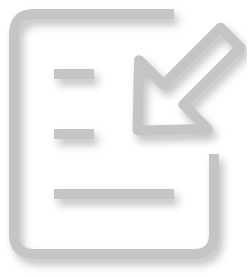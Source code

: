 <mxfile>
    <diagram id="d1Vf5ni6R78H1-z6wwwt" name="import-item-dark">
        <mxGraphModel dx="568" dy="390" grid="1" gridSize="10" guides="1" tooltips="1" connect="1" arrows="1" fold="1" page="1" pageScale="1" pageWidth="827" pageHeight="1169" math="0" shadow="0">
            <root>
                <mxCell id="0"/>
                <mxCell id="1" parent="0"/>
                <mxCell id="7" value="" style="shape=flexArrow;endArrow=classic;html=1;shadow=1;strokeWidth=5;endWidth=29.667;endSize=6.8;strokeColor=#C5C5C5;" parent="1" edge="1">
                    <mxGeometry width="50" height="50" relative="1" as="geometry">
                        <mxPoint x="350" y="90" as="sourcePoint"/>
                        <mxPoint x="300" y="140" as="targetPoint"/>
                    </mxGeometry>
                </mxCell>
                <mxCell id="8" value="" style="endArrow=none;html=1;shadow=1;strokeWidth=5;strokeColor=#C5C5C5;" parent="1" edge="1">
                    <mxGeometry width="50" height="50" relative="1" as="geometry">
                        <mxPoint x="260" y="110" as="sourcePoint"/>
                        <mxPoint x="280" y="110" as="targetPoint"/>
                    </mxGeometry>
                </mxCell>
                <mxCell id="9" value="" style="endArrow=none;html=1;shadow=1;strokeWidth=5;strokeColor=#C5C5C5;" parent="1" edge="1">
                    <mxGeometry width="50" height="50" relative="1" as="geometry">
                        <mxPoint x="260" y="140" as="sourcePoint"/>
                        <mxPoint x="280" y="140" as="targetPoint"/>
                    </mxGeometry>
                </mxCell>
                <mxCell id="10" value="" style="endArrow=none;html=1;shadow=1;strokeWidth=5;strokeColor=#C5C5C5;" parent="1" edge="1">
                    <mxGeometry width="50" height="50" relative="1" as="geometry">
                        <mxPoint x="260" y="170" as="sourcePoint"/>
                        <mxPoint x="320" y="170" as="targetPoint"/>
                    </mxGeometry>
                </mxCell>
                <mxCell id="EgPGDEHKRDguqQC76L09-10" value="" style="endArrow=none;html=1;shadow=1;strokeWidth=5;strokeColor=#C5C5C5;startFill=1;" parent="1" edge="1">
                    <mxGeometry width="50" height="50" relative="1" as="geometry">
                        <mxPoint x="320" y="80" as="sourcePoint"/>
                        <mxPoint x="340" y="150" as="targetPoint"/>
                        <Array as="points">
                            <mxPoint x="240" y="80"/>
                            <mxPoint x="240" y="200"/>
                            <mxPoint x="340" y="200"/>
                        </Array>
                    </mxGeometry>
                </mxCell>
            </root>
        </mxGraphModel>
    </diagram>
    <diagram name="import-item-light" id="3wrOh9t4t8ao-XNVQQo0">
        <mxGraphModel dx="568" dy="390" grid="1" gridSize="10" guides="1" tooltips="1" connect="1" arrows="1" fold="1" page="1" pageScale="1" pageWidth="827" pageHeight="1169" math="0" shadow="0">
            <root>
                <mxCell id="XX3P60BSUJcUzhxhgirL-0"/>
                <mxCell id="XX3P60BSUJcUzhxhgirL-1" parent="XX3P60BSUJcUzhxhgirL-0"/>
                <mxCell id="XX3P60BSUJcUzhxhgirL-2" value="" style="shape=flexArrow;endArrow=classic;html=1;shadow=1;strokeWidth=5;endWidth=29.667;endSize=6.8;strokeColor=#424242;" parent="XX3P60BSUJcUzhxhgirL-1" edge="1">
                    <mxGeometry width="50" height="50" relative="1" as="geometry">
                        <mxPoint x="350" y="90" as="sourcePoint"/>
                        <mxPoint x="300" y="140" as="targetPoint"/>
                    </mxGeometry>
                </mxCell>
                <mxCell id="XX3P60BSUJcUzhxhgirL-3" value="" style="endArrow=none;html=1;shadow=1;strokeWidth=5;strokeColor=#424242;" parent="XX3P60BSUJcUzhxhgirL-1" edge="1">
                    <mxGeometry width="50" height="50" relative="1" as="geometry">
                        <mxPoint x="260" y="110" as="sourcePoint"/>
                        <mxPoint x="280" y="110" as="targetPoint"/>
                    </mxGeometry>
                </mxCell>
                <mxCell id="XX3P60BSUJcUzhxhgirL-4" value="" style="endArrow=none;html=1;shadow=1;strokeWidth=5;strokeColor=#424242;" parent="XX3P60BSUJcUzhxhgirL-1" edge="1">
                    <mxGeometry width="50" height="50" relative="1" as="geometry">
                        <mxPoint x="260" y="140" as="sourcePoint"/>
                        <mxPoint x="280" y="140" as="targetPoint"/>
                    </mxGeometry>
                </mxCell>
                <mxCell id="XX3P60BSUJcUzhxhgirL-5" value="" style="endArrow=none;html=1;shadow=1;strokeWidth=5;strokeColor=#424242;" parent="XX3P60BSUJcUzhxhgirL-1" edge="1">
                    <mxGeometry width="50" height="50" relative="1" as="geometry">
                        <mxPoint x="260" y="170" as="sourcePoint"/>
                        <mxPoint x="320" y="170" as="targetPoint"/>
                    </mxGeometry>
                </mxCell>
                <mxCell id="XX3P60BSUJcUzhxhgirL-6" value="" style="endArrow=none;html=1;shadow=1;strokeWidth=5;strokeColor=#424242;startFill=1;" parent="XX3P60BSUJcUzhxhgirL-1" edge="1">
                    <mxGeometry width="50" height="50" relative="1" as="geometry">
                        <mxPoint x="320" y="80" as="sourcePoint"/>
                        <mxPoint x="340" y="150" as="targetPoint"/>
                        <Array as="points">
                            <mxPoint x="240" y="80"/>
                            <mxPoint x="240" y="200"/>
                            <mxPoint x="340" y="200"/>
                        </Array>
                    </mxGeometry>
                </mxCell>
            </root>
        </mxGraphModel>
    </diagram>
    <diagram name="export-item-dark" id="Z6KvvhvsSg3WqfnQcHI3">
        <mxGraphModel dx="546" dy="390" grid="1" gridSize="10" guides="1" tooltips="1" connect="1" arrows="1" fold="1" page="1" pageScale="1" pageWidth="827" pageHeight="1169" math="0" shadow="0">
            <root>
                <mxCell id="9REPYHk7dEee_f_ByZAl-0"/>
                <mxCell id="9REPYHk7dEee_f_ByZAl-1" parent="9REPYHk7dEee_f_ByZAl-0"/>
                <mxCell id="9REPYHk7dEee_f_ByZAl-6" value="" style="shape=flexArrow;endArrow=classic;html=1;shadow=1;strokeWidth=5;endWidth=29.667;endSize=6.8;strokeColor=#C5C5C5;" parent="9REPYHk7dEee_f_ByZAl-1" edge="1">
                    <mxGeometry width="50" height="50" relative="1" as="geometry">
                        <mxPoint x="300" y="140" as="sourcePoint"/>
                        <mxPoint x="350" y="90" as="targetPoint"/>
                    </mxGeometry>
                </mxCell>
                <mxCell id="9REPYHk7dEee_f_ByZAl-7" value="" style="endArrow=none;html=1;shadow=1;strokeWidth=5;strokeColor=#C5C5C5;" parent="9REPYHk7dEee_f_ByZAl-1" edge="1">
                    <mxGeometry width="50" height="50" relative="1" as="geometry">
                        <mxPoint x="260" y="110" as="sourcePoint"/>
                        <mxPoint x="280" y="110" as="targetPoint"/>
                    </mxGeometry>
                </mxCell>
                <mxCell id="9REPYHk7dEee_f_ByZAl-8" value="" style="endArrow=none;html=1;shadow=1;strokeWidth=5;strokeColor=#C5C5C5;" parent="9REPYHk7dEee_f_ByZAl-1" edge="1">
                    <mxGeometry width="50" height="50" relative="1" as="geometry">
                        <mxPoint x="260" y="140" as="sourcePoint"/>
                        <mxPoint x="280" y="140" as="targetPoint"/>
                    </mxGeometry>
                </mxCell>
                <mxCell id="9REPYHk7dEee_f_ByZAl-9" value="" style="endArrow=none;html=1;shadow=1;strokeWidth=5;strokeColor=#C5C5C5;" parent="9REPYHk7dEee_f_ByZAl-1" edge="1">
                    <mxGeometry width="50" height="50" relative="1" as="geometry">
                        <mxPoint x="260" y="170" as="sourcePoint"/>
                        <mxPoint x="320" y="170" as="targetPoint"/>
                    </mxGeometry>
                </mxCell>
                <mxCell id="9wj1NNop0ACd8XqKPdgP-0" value="" style="endArrow=none;html=1;shadow=1;strokeWidth=5;strokeColor=#C5C5C5;startFill=1;" parent="9REPYHk7dEee_f_ByZAl-1" edge="1">
                    <mxGeometry width="50" height="50" relative="1" as="geometry">
                        <mxPoint x="320" y="80" as="sourcePoint"/>
                        <mxPoint x="340" y="150" as="targetPoint"/>
                        <Array as="points">
                            <mxPoint x="240" y="80"/>
                            <mxPoint x="240" y="200"/>
                            <mxPoint x="340" y="200"/>
                        </Array>
                    </mxGeometry>
                </mxCell>
            </root>
        </mxGraphModel>
    </diagram>
    <diagram name="export-item-light" id="zKC1dbDH3QUdplxJ0NLK">
        <mxGraphModel dx="568" dy="390" grid="1" gridSize="10" guides="1" tooltips="1" connect="1" arrows="1" fold="1" page="1" pageScale="1" pageWidth="827" pageHeight="1169" math="0" shadow="0">
            <root>
                <mxCell id="5OchJXxzCPB7Zaf2kNzd-0"/>
                <mxCell id="5OchJXxzCPB7Zaf2kNzd-1" parent="5OchJXxzCPB7Zaf2kNzd-0"/>
                <mxCell id="5OchJXxzCPB7Zaf2kNzd-2" value="" style="shape=flexArrow;endArrow=classic;html=1;shadow=1;strokeWidth=5;endWidth=29.667;endSize=6.8;strokeColor=#424242;" parent="5OchJXxzCPB7Zaf2kNzd-1" edge="1">
                    <mxGeometry width="50" height="50" relative="1" as="geometry">
                        <mxPoint x="300" y="140" as="sourcePoint"/>
                        <mxPoint x="350" y="90" as="targetPoint"/>
                    </mxGeometry>
                </mxCell>
                <mxCell id="5OchJXxzCPB7Zaf2kNzd-3" value="" style="endArrow=none;html=1;shadow=1;strokeWidth=5;strokeColor=#424242;" parent="5OchJXxzCPB7Zaf2kNzd-1" edge="1">
                    <mxGeometry width="50" height="50" relative="1" as="geometry">
                        <mxPoint x="260" y="110" as="sourcePoint"/>
                        <mxPoint x="280" y="110" as="targetPoint"/>
                    </mxGeometry>
                </mxCell>
                <mxCell id="5OchJXxzCPB7Zaf2kNzd-4" value="" style="endArrow=none;html=1;shadow=1;strokeWidth=5;strokeColor=#424242;" parent="5OchJXxzCPB7Zaf2kNzd-1" edge="1">
                    <mxGeometry width="50" height="50" relative="1" as="geometry">
                        <mxPoint x="260" y="140" as="sourcePoint"/>
                        <mxPoint x="280" y="140" as="targetPoint"/>
                    </mxGeometry>
                </mxCell>
                <mxCell id="5OchJXxzCPB7Zaf2kNzd-5" value="" style="endArrow=none;html=1;shadow=1;strokeWidth=5;strokeColor=#424242;" parent="5OchJXxzCPB7Zaf2kNzd-1" edge="1">
                    <mxGeometry width="50" height="50" relative="1" as="geometry">
                        <mxPoint x="260" y="170" as="sourcePoint"/>
                        <mxPoint x="320" y="170" as="targetPoint"/>
                    </mxGeometry>
                </mxCell>
                <mxCell id="5OchJXxzCPB7Zaf2kNzd-6" value="" style="endArrow=none;html=1;shadow=1;strokeWidth=5;strokeColor=#424242;startFill=1;" parent="5OchJXxzCPB7Zaf2kNzd-1" edge="1">
                    <mxGeometry width="50" height="50" relative="1" as="geometry">
                        <mxPoint x="320" y="80" as="sourcePoint"/>
                        <mxPoint x="340" y="150" as="targetPoint"/>
                        <Array as="points">
                            <mxPoint x="240" y="80"/>
                            <mxPoint x="240" y="200"/>
                            <mxPoint x="340" y="200"/>
                        </Array>
                    </mxGeometry>
                </mxCell>
            </root>
        </mxGraphModel>
    </diagram>
    <diagram name="extension-icon-color-variations" id="BaZeV9fq2vhN5JnByOL2">
        <mxGraphModel dx="568" dy="390" grid="1" gridSize="10" guides="1" tooltips="1" connect="1" arrows="1" fold="1" page="1" pageScale="1" pageWidth="827" pageHeight="1169" math="0" shadow="0">
            <root>
                <mxCell id="Bjd-qCBAgUnxVv_4UPg--0"/>
                <mxCell id="Bjd-qCBAgUnxVv_4UPg--1" parent="Bjd-qCBAgUnxVv_4UPg--0"/>
                <mxCell id="7aSsaVsurinMcMzvWNX8-2" value="" style="whiteSpace=wrap;html=1;aspect=fixed;strokeColor=none;strokeWidth=2;fontFamily=Verdana;fontSize=10;fillColor=#164F8E;gradientColor=none;rounded=1;arcSize=11;" parent="Bjd-qCBAgUnxVv_4UPg--1" vertex="1">
                    <mxGeometry x="429.63" y="260" width="90" height="90" as="geometry"/>
                </mxCell>
                <mxCell id="7aSsaVsurinMcMzvWNX8-3" value="Ext. Manager" style="text;html=1;strokeColor=none;fillColor=none;align=center;verticalAlign=middle;whiteSpace=wrap;rounded=0;strokeWidth=2;spacing=1;fontFamily=Verdana;fontStyle=1;fontSize=10;fontColor=#FFFFFF;" parent="Bjd-qCBAgUnxVv_4UPg--1" vertex="1">
                    <mxGeometry x="434.63" y="331" width="80" height="14" as="geometry"/>
                </mxCell>
                <mxCell id="7aSsaVsurinMcMzvWNX8-15" value="" style="group" parent="Bjd-qCBAgUnxVv_4UPg--1" vertex="1" connectable="0">
                    <mxGeometry x="443.707" y="265.577" width="61.838" height="62.423" as="geometry"/>
                </mxCell>
                <mxCell id="7aSsaVsurinMcMzvWNX8-6" value="" style="rounded=0;whiteSpace=wrap;html=1;strokeWidth=2;fillColor=#28B3E6;fontColor=#000000;strokeColor=none;rotation=60;" parent="7aSsaVsurinMcMzvWNX8-15" vertex="1">
                    <mxGeometry x="2.793" y="35.425" width="15.256" height="15.258" as="geometry"/>
                </mxCell>
                <mxCell id="7aSsaVsurinMcMzvWNX8-7" value="" style="rounded=0;whiteSpace=wrap;html=1;strokeWidth=2;fillColor=#28B3E6;fontColor=#000000;strokeColor=none;" parent="7aSsaVsurinMcMzvWNX8-15" vertex="1">
                    <mxGeometry x="23.376" y="47.165" width="15.256" height="15.258" as="geometry"/>
                </mxCell>
                <mxCell id="7aSsaVsurinMcMzvWNX8-8" value="" style="rounded=0;whiteSpace=wrap;html=1;strokeWidth=2;fillColor=#28B3E6;fontColor=#000000;strokeColor=none;rotation=30;" parent="7aSsaVsurinMcMzvWNX8-15" vertex="1">
                    <mxGeometry x="43.789" y="35.425" width="15.256" height="15.258" as="geometry"/>
                </mxCell>
                <mxCell id="7aSsaVsurinMcMzvWNX8-9" value="" style="rounded=0;whiteSpace=wrap;html=1;strokeWidth=2;fillColor=#28B3E6;fontColor=#000000;strokeColor=none;rotation=-60;" parent="7aSsaVsurinMcMzvWNX8-15" vertex="1">
                    <mxGeometry x="2.793" y="11.68" width="15.256" height="15.258" as="geometry"/>
                </mxCell>
                <mxCell id="7aSsaVsurinMcMzvWNX8-10" value="" style="rounded=0;whiteSpace=wrap;html=1;strokeWidth=2;fillColor=#28B3E6;fontColor=#000000;strokeColor=none;" parent="7aSsaVsurinMcMzvWNX8-15" vertex="1">
                    <mxGeometry x="23.376" width="15.256" height="15.258" as="geometry"/>
                </mxCell>
                <mxCell id="7aSsaVsurinMcMzvWNX8-11" value="" style="rounded=0;whiteSpace=wrap;html=1;strokeWidth=2;fillColor=#FFFFFF;fontColor=#000000;strokeColor=none;rotation=-30;direction=south;" parent="7aSsaVsurinMcMzvWNX8-15" vertex="1">
                    <mxGeometry x="43.786" y="11.683" width="15.258" height="15.256" as="geometry"/>
                </mxCell>
                <mxCell id="7aSsaVsurinMcMzvWNX8-16" value="" style="whiteSpace=wrap;html=1;aspect=fixed;strokeColor=none;strokeWidth=2;fontFamily=Verdana;fontSize=10;fillColor=#CB6471;gradientColor=none;rounded=1;arcSize=11;" parent="Bjd-qCBAgUnxVv_4UPg--1" vertex="1">
                    <mxGeometry x="540" y="260" width="90" height="90" as="geometry"/>
                </mxCell>
                <mxCell id="7aSsaVsurinMcMzvWNX8-17" value="Ext. Manager" style="text;html=1;strokeColor=none;fillColor=none;align=center;verticalAlign=middle;whiteSpace=wrap;rounded=0;strokeWidth=2;spacing=1;fontFamily=Verdana;fontStyle=1;fontSize=10;fontColor=#FFFFFF;" parent="Bjd-qCBAgUnxVv_4UPg--1" vertex="1">
                    <mxGeometry x="545" y="331" width="80" height="14" as="geometry"/>
                </mxCell>
                <mxCell id="7aSsaVsurinMcMzvWNX8-18" value="" style="group" parent="Bjd-qCBAgUnxVv_4UPg--1" vertex="1" connectable="0">
                    <mxGeometry x="554.077" y="265.577" width="61.838" height="62.423" as="geometry"/>
                </mxCell>
                <mxCell id="7aSsaVsurinMcMzvWNX8-19" value="" style="rounded=0;whiteSpace=wrap;html=1;strokeWidth=2;fillColor=#F6C2B5;fontColor=#000000;strokeColor=none;rotation=60;" parent="7aSsaVsurinMcMzvWNX8-18" vertex="1">
                    <mxGeometry x="2.793" y="35.425" width="15.256" height="15.258" as="geometry"/>
                </mxCell>
                <mxCell id="7aSsaVsurinMcMzvWNX8-20" value="" style="rounded=0;whiteSpace=wrap;html=1;strokeWidth=2;fillColor=#F6C2B5;fontColor=#000000;strokeColor=none;" parent="7aSsaVsurinMcMzvWNX8-18" vertex="1">
                    <mxGeometry x="23.376" y="47.165" width="15.256" height="15.258" as="geometry"/>
                </mxCell>
                <mxCell id="7aSsaVsurinMcMzvWNX8-21" value="" style="rounded=0;whiteSpace=wrap;html=1;strokeWidth=2;fillColor=#F6C2B5;fontColor=#000000;strokeColor=none;rotation=30;" parent="7aSsaVsurinMcMzvWNX8-18" vertex="1">
                    <mxGeometry x="43.789" y="35.425" width="15.256" height="15.258" as="geometry"/>
                </mxCell>
                <mxCell id="7aSsaVsurinMcMzvWNX8-22" value="" style="rounded=0;whiteSpace=wrap;html=1;strokeWidth=2;fillColor=#F6C2B5;fontColor=#000000;strokeColor=none;rotation=-60;" parent="7aSsaVsurinMcMzvWNX8-18" vertex="1">
                    <mxGeometry x="2.793" y="11.68" width="15.256" height="15.258" as="geometry"/>
                </mxCell>
                <mxCell id="7aSsaVsurinMcMzvWNX8-23" value="" style="rounded=0;whiteSpace=wrap;html=1;strokeWidth=2;fillColor=#F6C2B5;fontColor=#000000;strokeColor=none;" parent="7aSsaVsurinMcMzvWNX8-18" vertex="1">
                    <mxGeometry x="23.376" width="15.256" height="15.258" as="geometry"/>
                </mxCell>
                <mxCell id="7aSsaVsurinMcMzvWNX8-24" value="" style="rounded=0;whiteSpace=wrap;html=1;strokeWidth=2;fillColor=#FFFFFF;fontColor=#000000;strokeColor=none;rotation=-30;direction=south;" parent="7aSsaVsurinMcMzvWNX8-18" vertex="1">
                    <mxGeometry x="43.786" y="11.683" width="15.258" height="15.256" as="geometry"/>
                </mxCell>
                <mxCell id="7aSsaVsurinMcMzvWNX8-25" value="" style="whiteSpace=wrap;html=1;aspect=fixed;strokeColor=none;strokeWidth=2;fontFamily=Verdana;fontSize=10;fillColor=#583B6F;gradientColor=none;rounded=1;arcSize=11;" parent="Bjd-qCBAgUnxVv_4UPg--1" vertex="1">
                    <mxGeometry x="650" y="260" width="90" height="90" as="geometry"/>
                </mxCell>
                <mxCell id="7aSsaVsurinMcMzvWNX8-26" value="Ext. Manager" style="text;html=1;strokeColor=none;fillColor=none;align=center;verticalAlign=middle;whiteSpace=wrap;rounded=0;strokeWidth=2;spacing=1;fontFamily=Verdana;fontStyle=1;fontSize=10;fontColor=#FFFFFF;" parent="Bjd-qCBAgUnxVv_4UPg--1" vertex="1">
                    <mxGeometry x="655" y="331" width="80" height="14" as="geometry"/>
                </mxCell>
                <mxCell id="7aSsaVsurinMcMzvWNX8-27" value="" style="group" parent="Bjd-qCBAgUnxVv_4UPg--1" vertex="1" connectable="0">
                    <mxGeometry x="664.077" y="265.577" width="61.838" height="62.423" as="geometry"/>
                </mxCell>
                <mxCell id="7aSsaVsurinMcMzvWNX8-28" value="" style="rounded=0;whiteSpace=wrap;html=1;strokeWidth=2;fillColor=#BAA1EC;fontColor=#000000;strokeColor=none;rotation=60;" parent="7aSsaVsurinMcMzvWNX8-27" vertex="1">
                    <mxGeometry x="2.793" y="35.425" width="15.256" height="15.258" as="geometry"/>
                </mxCell>
                <mxCell id="7aSsaVsurinMcMzvWNX8-29" value="" style="rounded=0;whiteSpace=wrap;html=1;strokeWidth=2;fillColor=#BAA1EC;fontColor=#000000;strokeColor=none;" parent="7aSsaVsurinMcMzvWNX8-27" vertex="1">
                    <mxGeometry x="23.376" y="47.165" width="15.256" height="15.258" as="geometry"/>
                </mxCell>
                <mxCell id="7aSsaVsurinMcMzvWNX8-30" value="" style="rounded=0;whiteSpace=wrap;html=1;strokeWidth=2;fillColor=#BAA1EC;fontColor=#000000;strokeColor=none;rotation=30;" parent="7aSsaVsurinMcMzvWNX8-27" vertex="1">
                    <mxGeometry x="43.789" y="35.425" width="15.256" height="15.258" as="geometry"/>
                </mxCell>
                <mxCell id="7aSsaVsurinMcMzvWNX8-31" value="" style="rounded=0;whiteSpace=wrap;html=1;strokeWidth=2;fillColor=#BAA1EC;fontColor=#000000;strokeColor=none;rotation=-60;" parent="7aSsaVsurinMcMzvWNX8-27" vertex="1">
                    <mxGeometry x="2.793" y="11.68" width="15.256" height="15.258" as="geometry"/>
                </mxCell>
                <mxCell id="7aSsaVsurinMcMzvWNX8-32" value="" style="rounded=0;whiteSpace=wrap;html=1;strokeWidth=2;fillColor=#BAA1EC;fontColor=#000000;strokeColor=none;" parent="7aSsaVsurinMcMzvWNX8-27" vertex="1">
                    <mxGeometry x="23.376" width="15.256" height="15.258" as="geometry"/>
                </mxCell>
                <mxCell id="7aSsaVsurinMcMzvWNX8-33" value="" style="rounded=0;whiteSpace=wrap;html=1;strokeWidth=2;fillColor=#FFFFFF;fontColor=#000000;strokeColor=none;rotation=-30;direction=south;" parent="7aSsaVsurinMcMzvWNX8-27" vertex="1">
                    <mxGeometry x="43.786" y="11.683" width="15.258" height="15.256" as="geometry"/>
                </mxCell>
                <mxCell id="7aSsaVsurinMcMzvWNX8-34" value="" style="whiteSpace=wrap;html=1;aspect=fixed;strokeColor=none;strokeWidth=2;fontFamily=Verdana;fontSize=10;fillColor=#C24727;gradientColor=none;rounded=1;arcSize=11;" parent="Bjd-qCBAgUnxVv_4UPg--1" vertex="1">
                    <mxGeometry x="760" y="260" width="90" height="90" as="geometry"/>
                </mxCell>
                <mxCell id="7aSsaVsurinMcMzvWNX8-35" value="Ext. Manager" style="text;html=1;strokeColor=none;fillColor=none;align=center;verticalAlign=middle;whiteSpace=wrap;rounded=0;strokeWidth=2;spacing=1;fontFamily=Verdana;fontStyle=1;fontSize=10;fontColor=#FFFFFF;" parent="Bjd-qCBAgUnxVv_4UPg--1" vertex="1">
                    <mxGeometry x="765" y="331" width="80" height="14" as="geometry"/>
                </mxCell>
                <mxCell id="7aSsaVsurinMcMzvWNX8-36" value="" style="group" parent="Bjd-qCBAgUnxVv_4UPg--1" vertex="1" connectable="0">
                    <mxGeometry x="774.077" y="265.577" width="61.838" height="62.423" as="geometry"/>
                </mxCell>
                <mxCell id="7aSsaVsurinMcMzvWNX8-37" value="" style="rounded=0;whiteSpace=wrap;html=1;strokeWidth=2;fillColor=#FAA561;fontColor=#000000;strokeColor=none;rotation=60;" parent="7aSsaVsurinMcMzvWNX8-36" vertex="1">
                    <mxGeometry x="2.793" y="35.425" width="15.256" height="15.258" as="geometry"/>
                </mxCell>
                <mxCell id="7aSsaVsurinMcMzvWNX8-38" value="" style="rounded=0;whiteSpace=wrap;html=1;strokeWidth=2;fillColor=#FAA561;fontColor=#000000;strokeColor=none;" parent="7aSsaVsurinMcMzvWNX8-36" vertex="1">
                    <mxGeometry x="23.376" y="47.165" width="15.256" height="15.258" as="geometry"/>
                </mxCell>
                <mxCell id="7aSsaVsurinMcMzvWNX8-39" value="" style="rounded=0;whiteSpace=wrap;html=1;strokeWidth=2;fillColor=#FAA561;fontColor=#000000;strokeColor=none;rotation=30;" parent="7aSsaVsurinMcMzvWNX8-36" vertex="1">
                    <mxGeometry x="43.789" y="35.425" width="15.256" height="15.258" as="geometry"/>
                </mxCell>
                <mxCell id="7aSsaVsurinMcMzvWNX8-40" value="" style="rounded=0;whiteSpace=wrap;html=1;strokeWidth=2;fillColor=#FAA561;fontColor=#000000;strokeColor=none;rotation=-60;" parent="7aSsaVsurinMcMzvWNX8-36" vertex="1">
                    <mxGeometry x="2.793" y="11.68" width="15.256" height="15.258" as="geometry"/>
                </mxCell>
                <mxCell id="7aSsaVsurinMcMzvWNX8-41" value="" style="rounded=0;whiteSpace=wrap;html=1;strokeWidth=2;fillColor=#FAA561;fontColor=#000000;strokeColor=none;" parent="7aSsaVsurinMcMzvWNX8-36" vertex="1">
                    <mxGeometry x="23.376" width="15.256" height="15.258" as="geometry"/>
                </mxCell>
                <mxCell id="7aSsaVsurinMcMzvWNX8-42" value="" style="rounded=0;whiteSpace=wrap;html=1;strokeWidth=2;fillColor=#FFFFFF;fontColor=#000000;strokeColor=none;rotation=-30;direction=south;" parent="7aSsaVsurinMcMzvWNX8-36" vertex="1">
                    <mxGeometry x="43.786" y="11.683" width="15.258" height="15.256" as="geometry"/>
                </mxCell>
            </root>
        </mxGraphModel>
    </diagram>
    <diagram name="extension-icon-hexa" id="lgciRvUB4K7vCwkx6zSC">
        <mxGraphModel dx="546" dy="390" grid="1" gridSize="10" guides="1" tooltips="1" connect="1" arrows="1" fold="1" page="1" pageScale="1" pageWidth="827" pageHeight="1169" math="0" shadow="0">
            <root>
                <mxCell id="gL4hzVY4K2pZvKCukvaL-0"/>
                <mxCell id="gL4hzVY4K2pZvKCukvaL-1" parent="gL4hzVY4K2pZvKCukvaL-0"/>
                <mxCell id="gL4hzVY4K2pZvKCukvaL-20" value="" style="whiteSpace=wrap;html=1;aspect=fixed;strokeColor=none;strokeWidth=2;fontFamily=Verdana;fontSize=10;fillColor=#583B6F;gradientColor=none;rounded=1;arcSize=11;" parent="gL4hzVY4K2pZvKCukvaL-1" vertex="1">
                    <mxGeometry x="40" y="40" width="90" height="90" as="geometry"/>
                </mxCell>
                <mxCell id="gL4hzVY4K2pZvKCukvaL-21" value="Ext. Manager" style="text;html=1;strokeColor=none;fillColor=none;align=center;verticalAlign=middle;whiteSpace=wrap;rounded=0;strokeWidth=2;spacing=1;fontFamily=Verdana;fontStyle=1;fontSize=10;fontColor=#FFFFFF;" parent="gL4hzVY4K2pZvKCukvaL-1" vertex="1">
                    <mxGeometry x="45" y="111" width="80" height="14" as="geometry"/>
                </mxCell>
                <mxCell id="gL4hzVY4K2pZvKCukvaL-22" value="" style="group" parent="gL4hzVY4K2pZvKCukvaL-1" vertex="1" connectable="0">
                    <mxGeometry x="54.077" y="45.577" width="61.838" height="62.423" as="geometry"/>
                </mxCell>
                <mxCell id="gL4hzVY4K2pZvKCukvaL-23" value="" style="rounded=0;whiteSpace=wrap;html=1;strokeWidth=2;fillColor=#BAA1EC;fontColor=#000000;strokeColor=none;rotation=60;" parent="gL4hzVY4K2pZvKCukvaL-22" vertex="1">
                    <mxGeometry x="2.793" y="35.425" width="15.256" height="15.258" as="geometry"/>
                </mxCell>
                <mxCell id="gL4hzVY4K2pZvKCukvaL-24" value="" style="rounded=0;whiteSpace=wrap;html=1;strokeWidth=2;fillColor=#BAA1EC;fontColor=#000000;strokeColor=none;" parent="gL4hzVY4K2pZvKCukvaL-22" vertex="1">
                    <mxGeometry x="23.376" y="47.165" width="15.256" height="15.258" as="geometry"/>
                </mxCell>
                <mxCell id="gL4hzVY4K2pZvKCukvaL-25" value="" style="rounded=0;whiteSpace=wrap;html=1;strokeWidth=2;fillColor=#BAA1EC;fontColor=#000000;strokeColor=none;rotation=30;" parent="gL4hzVY4K2pZvKCukvaL-22" vertex="1">
                    <mxGeometry x="43.789" y="35.425" width="15.256" height="15.258" as="geometry"/>
                </mxCell>
                <mxCell id="gL4hzVY4K2pZvKCukvaL-26" value="" style="rounded=0;whiteSpace=wrap;html=1;strokeWidth=2;fillColor=#BAA1EC;fontColor=#000000;strokeColor=none;rotation=-60;" parent="gL4hzVY4K2pZvKCukvaL-22" vertex="1">
                    <mxGeometry x="2.793" y="11.68" width="15.256" height="15.258" as="geometry"/>
                </mxCell>
                <mxCell id="gL4hzVY4K2pZvKCukvaL-27" value="" style="rounded=0;whiteSpace=wrap;html=1;strokeWidth=2;fillColor=#BAA1EC;fontColor=#000000;strokeColor=none;" parent="gL4hzVY4K2pZvKCukvaL-22" vertex="1">
                    <mxGeometry x="23.376" width="15.256" height="15.258" as="geometry"/>
                </mxCell>
                <mxCell id="gL4hzVY4K2pZvKCukvaL-28" value="" style="rounded=0;whiteSpace=wrap;html=1;strokeWidth=2;fillColor=#FFFFFF;fontColor=#000000;strokeColor=none;rotation=-30;direction=south;" parent="gL4hzVY4K2pZvKCukvaL-22" vertex="1">
                    <mxGeometry x="43.786" y="11.683" width="15.258" height="15.256" as="geometry"/>
                </mxCell>
            </root>
        </mxGraphModel>
    </diagram>
    <diagram name="extension-view-icon-hexa" id="fzyDot3elTbHr1j0yJCl">
        <mxGraphModel dx="546" dy="390" grid="1" gridSize="10" guides="1" tooltips="1" connect="1" arrows="1" fold="1" page="1" pageScale="1" pageWidth="827" pageHeight="1169" math="0" shadow="0">
            <root>
                <mxCell id="OMoUAVMws5Ap_qjWi0hK-0"/>
                <mxCell id="OMoUAVMws5Ap_qjWi0hK-1" parent="OMoUAVMws5Ap_qjWi0hK-0"/>
                <mxCell id="OMoUAVMws5Ap_qjWi0hK-4" value="" style="group" parent="OMoUAVMws5Ap_qjWi0hK-1" vertex="1" connectable="0">
                    <mxGeometry x="54.077" y="45.577" width="61.838" height="62.423" as="geometry"/>
                </mxCell>
                <mxCell id="OMoUAVMws5Ap_qjWi0hK-5" value="" style="rounded=0;whiteSpace=wrap;html=1;strokeWidth=2;fillColor=#FFFFFF;fontColor=#000000;strokeColor=none;rotation=60;" parent="OMoUAVMws5Ap_qjWi0hK-4" vertex="1">
                    <mxGeometry x="2.793" y="35.425" width="15.256" height="15.258" as="geometry"/>
                </mxCell>
                <mxCell id="OMoUAVMws5Ap_qjWi0hK-6" value="" style="rounded=0;whiteSpace=wrap;html=1;strokeWidth=2;fillColor=#FFFFFF;fontColor=#000000;strokeColor=none;" parent="OMoUAVMws5Ap_qjWi0hK-4" vertex="1">
                    <mxGeometry x="23.376" y="47.165" width="15.256" height="15.258" as="geometry"/>
                </mxCell>
                <mxCell id="OMoUAVMws5Ap_qjWi0hK-7" value="" style="rounded=0;whiteSpace=wrap;html=1;strokeWidth=2;fillColor=#FFFFFF;fontColor=#000000;strokeColor=none;rotation=30;" parent="OMoUAVMws5Ap_qjWi0hK-4" vertex="1">
                    <mxGeometry x="43.789" y="35.425" width="15.256" height="15.258" as="geometry"/>
                </mxCell>
                <mxCell id="OMoUAVMws5Ap_qjWi0hK-8" value="" style="rounded=0;whiteSpace=wrap;html=1;strokeWidth=2;fillColor=#FFFFFF;fontColor=#000000;strokeColor=none;rotation=-60;" parent="OMoUAVMws5Ap_qjWi0hK-4" vertex="1">
                    <mxGeometry x="2.793" y="11.68" width="15.256" height="15.258" as="geometry"/>
                </mxCell>
                <mxCell id="OMoUAVMws5Ap_qjWi0hK-9" value="" style="rounded=0;whiteSpace=wrap;html=1;strokeWidth=2;fillColor=#FFFFFF;fontColor=#000000;strokeColor=none;" parent="OMoUAVMws5Ap_qjWi0hK-4" vertex="1">
                    <mxGeometry x="23.376" width="15.256" height="15.258" as="geometry"/>
                </mxCell>
                <mxCell id="OMoUAVMws5Ap_qjWi0hK-10" value="" style="rounded=0;whiteSpace=wrap;html=1;strokeWidth=2;fillColor=none;fontColor=#000000;strokeColor=#FFFFFF;rotation=-30;direction=south;" parent="OMoUAVMws5Ap_qjWi0hK-4" vertex="1">
                    <mxGeometry x="43.786" y="11.683" width="15.258" height="15.256" as="geometry"/>
                </mxCell>
            </root>
        </mxGraphModel>
    </diagram>
    <diagram id="JZ2-ZUAaPLpc3Zbt4FkD" name="select-extension-groups-light">
        <mxGraphModel dx="406" dy="279" grid="1" gridSize="10" guides="1" tooltips="1" connect="1" arrows="1" fold="1" page="1" pageScale="1" pageWidth="827" pageHeight="1169" math="0" shadow="0">
            <root>
                <mxCell id="0"/>
                <mxCell id="1" parent="0"/>
                <mxCell id="I7wc6pNuOr6reUbsIUdB-1" value="" style="rounded=1;whiteSpace=wrap;html=1;strokeWidth=4;fillColor=none;strokeColor=#424242;" vertex="1" parent="1">
                    <mxGeometry x="125" y="90" width="20" height="20" as="geometry"/>
                </mxCell>
                <mxCell id="I7wc6pNuOr6reUbsIUdB-3" value="" style="rounded=1;whiteSpace=wrap;html=1;strokeWidth=4;fillColor=none;strokeColor=#424242;" vertex="1" parent="1">
                    <mxGeometry x="125" y="170" width="20" height="20" as="geometry"/>
                </mxCell>
                <mxCell id="I7wc6pNuOr6reUbsIUdB-4" value="" style="rounded=1;whiteSpace=wrap;html=1;strokeWidth=4;fillColor=#FFFFFF;strokeColor=#424242;" vertex="1" parent="1">
                    <mxGeometry x="165" y="98.75" width="70" height="2.5" as="geometry"/>
                </mxCell>
                <mxCell id="I7wc6pNuOr6reUbsIUdB-5" value="" style="rounded=1;whiteSpace=wrap;html=1;strokeWidth=4;fillColor=#FFFFFF;strokeColor=#424242;" vertex="1" parent="1">
                    <mxGeometry x="165" y="138.5" width="70" height="2.5" as="geometry"/>
                </mxCell>
                <mxCell id="I7wc6pNuOr6reUbsIUdB-6" value="" style="rounded=1;whiteSpace=wrap;html=1;strokeWidth=4;fillColor=#FFFFFF;strokeColor=#424242;" vertex="1" parent="1">
                    <mxGeometry x="165" y="178.75" width="70" height="2.5" as="geometry"/>
                </mxCell>
                <mxCell id="I7wc6pNuOr6reUbsIUdB-7" value="" style="endArrow=none;html=1;strokeWidth=4;strokeColor=#424242;" edge="1" parent="1">
                    <mxGeometry width="50" height="50" relative="1" as="geometry">
                        <mxPoint x="124" y="140.12" as="sourcePoint"/>
                        <mxPoint x="150" y="129" as="targetPoint"/>
                        <Array as="points">
                            <mxPoint x="134" y="150.12"/>
                        </Array>
                    </mxGeometry>
                </mxCell>
            </root>
        </mxGraphModel>
    </diagram>
    <diagram name="select-extension-groups-dark" id="OczIl20axj_w4lLsvKOO">
        <mxGraphModel dx="874" dy="600" grid="1" gridSize="10" guides="1" tooltips="1" connect="1" arrows="1" fold="1" page="1" pageScale="1" pageWidth="827" pageHeight="1169" math="0" shadow="0">
            <root>
                <mxCell id="qHetqnHoaz70a9uXiPiC-0"/>
                <mxCell id="qHetqnHoaz70a9uXiPiC-1" parent="qHetqnHoaz70a9uXiPiC-0"/>
                <mxCell id="qHetqnHoaz70a9uXiPiC-2" value="" style="rounded=1;whiteSpace=wrap;html=1;strokeWidth=4;fillColor=none;strokeColor=#C5C5C5;" vertex="1" parent="qHetqnHoaz70a9uXiPiC-1">
                    <mxGeometry x="125" y="90" width="20" height="20" as="geometry"/>
                </mxCell>
                <mxCell id="qHetqnHoaz70a9uXiPiC-3" value="" style="rounded=1;whiteSpace=wrap;html=1;strokeWidth=4;fillColor=none;strokeColor=#C5C5C5;" vertex="1" parent="qHetqnHoaz70a9uXiPiC-1">
                    <mxGeometry x="125" y="170" width="20" height="20" as="geometry"/>
                </mxCell>
                <mxCell id="qHetqnHoaz70a9uXiPiC-4" value="" style="rounded=1;whiteSpace=wrap;html=1;strokeWidth=4;fillColor=#FFFFFF;strokeColor=#C5C5C5;" vertex="1" parent="qHetqnHoaz70a9uXiPiC-1">
                    <mxGeometry x="165" y="98.75" width="70" height="2.5" as="geometry"/>
                </mxCell>
                <mxCell id="qHetqnHoaz70a9uXiPiC-5" value="" style="rounded=1;whiteSpace=wrap;html=1;strokeWidth=4;fillColor=#FFFFFF;strokeColor=#C5C5C5;" vertex="1" parent="qHetqnHoaz70a9uXiPiC-1">
                    <mxGeometry x="165" y="138.5" width="70" height="2.5" as="geometry"/>
                </mxCell>
                <mxCell id="qHetqnHoaz70a9uXiPiC-6" value="" style="rounded=1;whiteSpace=wrap;html=1;strokeWidth=4;fillColor=#FFFFFF;strokeColor=#C5C5C5;" vertex="1" parent="qHetqnHoaz70a9uXiPiC-1">
                    <mxGeometry x="165" y="178.75" width="70" height="2.5" as="geometry"/>
                </mxCell>
                <mxCell id="qHetqnHoaz70a9uXiPiC-7" value="" style="endArrow=none;html=1;strokeWidth=4;strokeColor=#C5C5C5;" edge="1" parent="qHetqnHoaz70a9uXiPiC-1">
                    <mxGeometry width="50" height="50" relative="1" as="geometry">
                        <mxPoint x="124" y="140.12" as="sourcePoint"/>
                        <mxPoint x="150" y="129" as="targetPoint"/>
                        <Array as="points">
                            <mxPoint x="134" y="150.12"/>
                        </Array>
                    </mxGeometry>
                </mxCell>
            </root>
        </mxGraphModel>
    </diagram>
</mxfile>